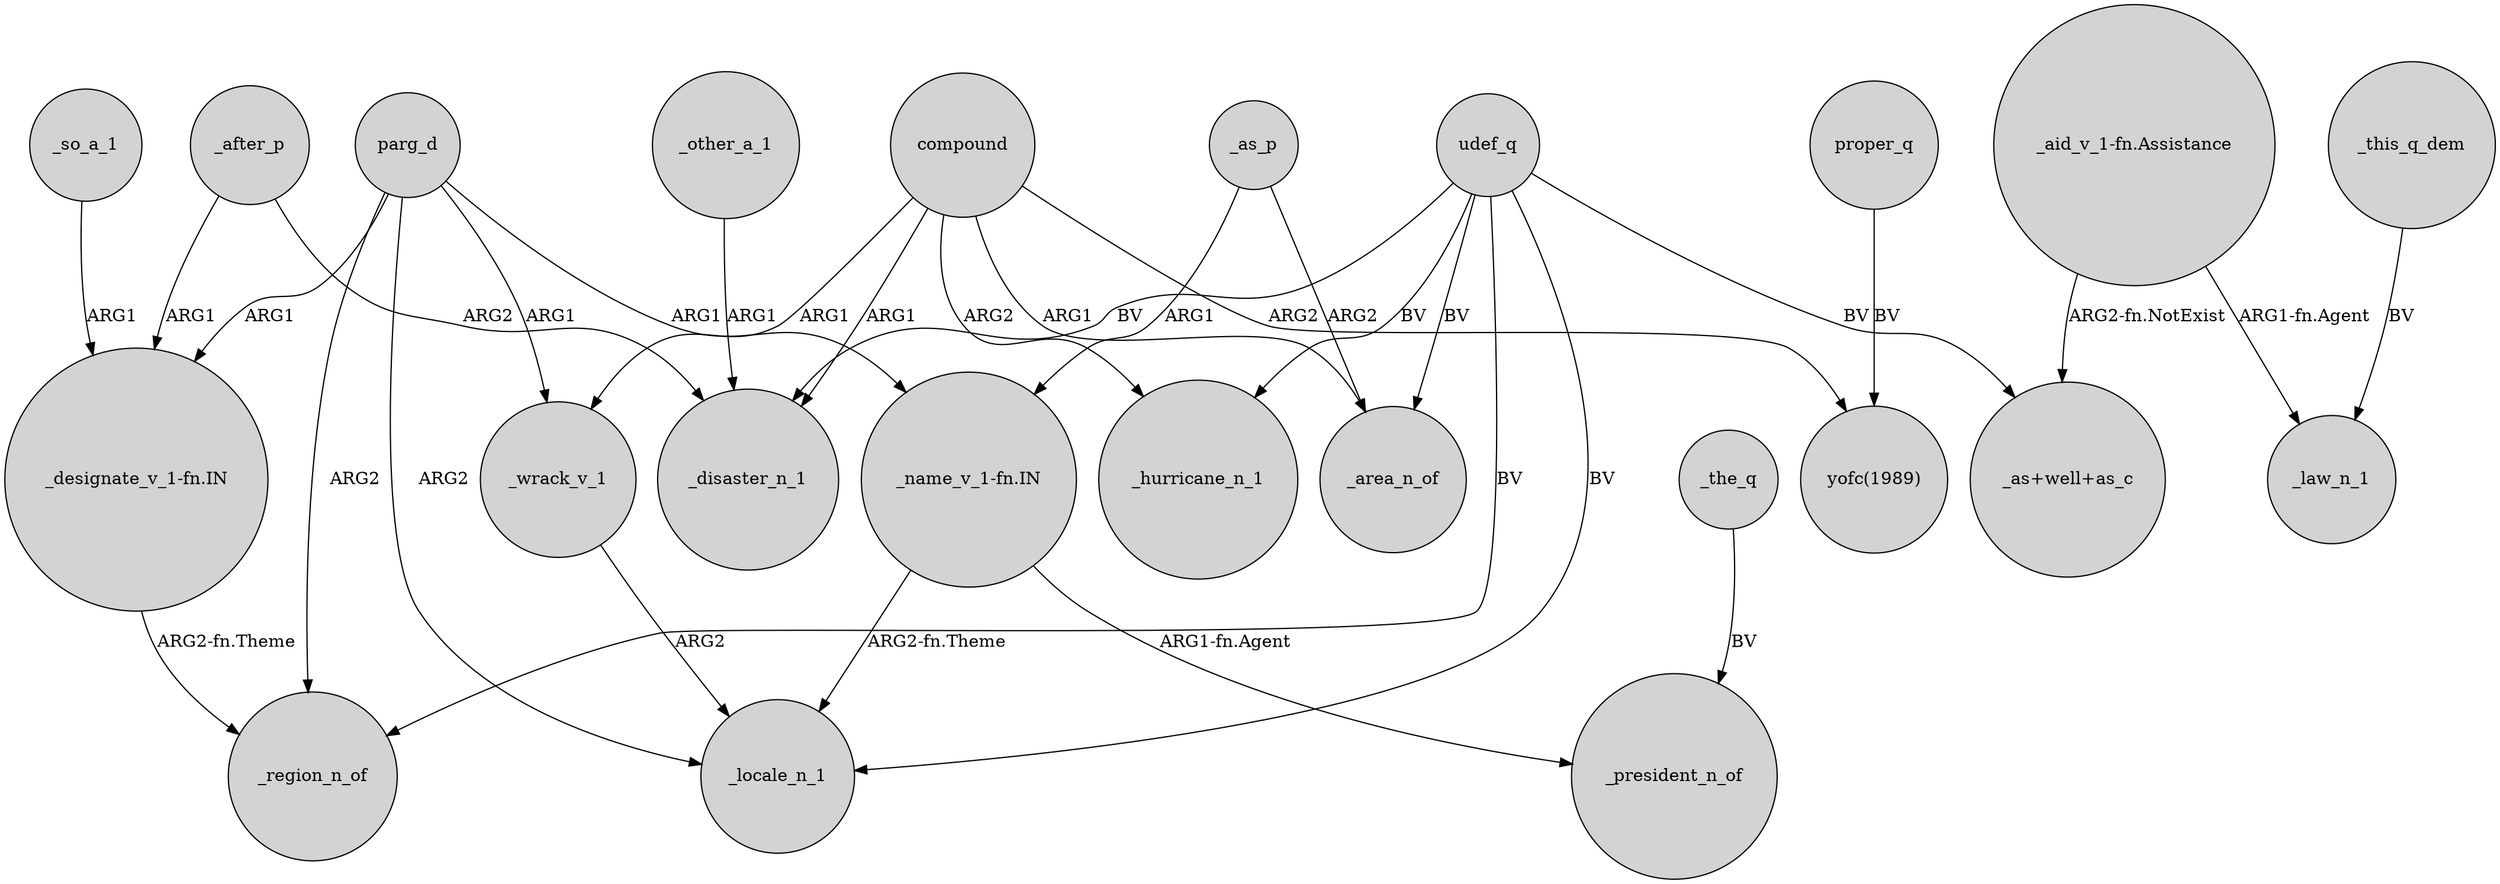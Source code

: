 digraph {
	node [shape=circle style=filled]
	parg_d -> _region_n_of [label=ARG2]
	_after_p -> _disaster_n_1 [label=ARG2]
	"_name_v_1-fn.IN" -> _locale_n_1 [label="ARG2-fn.Theme"]
	udef_q -> "_as+well+as_c" [label=BV]
	udef_q -> _disaster_n_1 [label=BV]
	parg_d -> _wrack_v_1 [label=ARG1]
	_other_a_1 -> _disaster_n_1 [label=ARG1]
	"_name_v_1-fn.IN" -> _president_n_of [label="ARG1-fn.Agent"]
	udef_q -> _region_n_of [label=BV]
	parg_d -> _locale_n_1 [label=ARG2]
	_wrack_v_1 -> _locale_n_1 [label=ARG2]
	_as_p -> "_name_v_1-fn.IN" [label=ARG1]
	compound -> _disaster_n_1 [label=ARG1]
	proper_q -> "yofc(1989)" [label=BV]
	"_designate_v_1-fn.IN" -> _region_n_of [label="ARG2-fn.Theme"]
	parg_d -> "_designate_v_1-fn.IN" [label=ARG1]
	udef_q -> _hurricane_n_1 [label=BV]
	"_aid_v_1-fn.Assistance" -> _law_n_1 [label="ARG1-fn.Agent"]
	_so_a_1 -> "_designate_v_1-fn.IN" [label=ARG1]
	_the_q -> _president_n_of [label=BV]
	udef_q -> _locale_n_1 [label=BV]
	"_aid_v_1-fn.Assistance" -> "_as+well+as_c" [label="ARG2-fn.NotExist"]
	_as_p -> _area_n_of [label=ARG2]
	_this_q_dem -> _law_n_1 [label=BV]
	compound -> _hurricane_n_1 [label=ARG2]
	_after_p -> "_designate_v_1-fn.IN" [label=ARG1]
	compound -> "yofc(1989)" [label=ARG2]
	udef_q -> _area_n_of [label=BV]
	compound -> _area_n_of [label=ARG1]
	parg_d -> "_name_v_1-fn.IN" [label=ARG1]
	compound -> _wrack_v_1 [label=ARG1]
}
